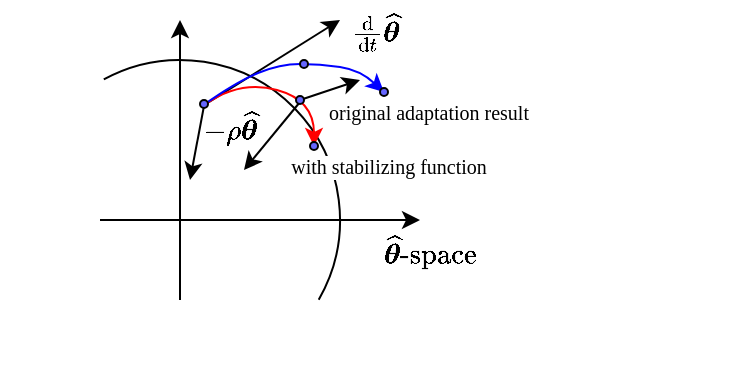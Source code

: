 <mxfile version="27.0.9">
  <diagram name="Page-1" id="c0MG-RBC0vRgcLwglr-d">
    <mxGraphModel dx="396" dy="239" grid="1" gridSize="10" guides="1" tooltips="1" connect="1" arrows="1" fold="1" page="1" pageScale="1" pageWidth="850" pageHeight="1100" math="1" shadow="0">
      <root>
        <mxCell id="0" />
        <mxCell id="1" style="locked=1;" parent="0" />
        <mxCell id="3LigwaIXD-zaxwBGFe82-8" value="" style="endArrow=classic;html=1;rounded=0;endFill=1;" parent="1" edge="1">
          <mxGeometry width="50" height="50" relative="1" as="geometry">
            <mxPoint x="360" y="400" as="sourcePoint" />
            <mxPoint x="520" y="400" as="targetPoint" />
          </mxGeometry>
        </mxCell>
        <mxCell id="3LigwaIXD-zaxwBGFe82-9" value="" style="endArrow=none;html=1;rounded=0;endFill=1;startFill=1;startArrow=classic;" parent="1" edge="1">
          <mxGeometry width="50" height="50" relative="1" as="geometry">
            <mxPoint x="400" y="300" as="sourcePoint" />
            <mxPoint x="400" y="440" as="targetPoint" />
          </mxGeometry>
        </mxCell>
        <mxCell id="3LigwaIXD-zaxwBGFe82-10" value="" style="verticalLabelPosition=bottom;verticalAlign=top;html=1;shape=mxgraph.basic.arc;startAngle=0.921;endAngle=0.333;" parent="1" vertex="1">
          <mxGeometry x="320" y="320" width="160" height="160" as="geometry" />
        </mxCell>
        <mxCell id="UrFGi6wFs18K0bhvfEZ_-5" value="arrow" style="locked=1;" parent="0" />
        <mxCell id="3LigwaIXD-zaxwBGFe82-26" value="" style="endArrow=classic;html=1;rounded=0;" parent="UrFGi6wFs18K0bhvfEZ_-5" edge="1">
          <mxGeometry width="50" height="50" relative="1" as="geometry">
            <mxPoint x="413" y="342" as="sourcePoint" />
            <mxPoint x="480" y="300" as="targetPoint" />
          </mxGeometry>
        </mxCell>
        <mxCell id="tkceDG3UZ2AMHkJM_w0T-2" value="" style="endArrow=classic;html=1;rounded=0;" parent="UrFGi6wFs18K0bhvfEZ_-5" edge="1">
          <mxGeometry width="50" height="50" relative="1" as="geometry">
            <mxPoint x="460" y="341" as="sourcePoint" />
            <mxPoint x="432" y="375" as="targetPoint" />
          </mxGeometry>
        </mxCell>
        <mxCell id="tkceDG3UZ2AMHkJM_w0T-4" value="" style="endArrow=classic;html=1;rounded=0;" parent="UrFGi6wFs18K0bhvfEZ_-5" edge="1">
          <mxGeometry width="50" height="50" relative="1" as="geometry">
            <mxPoint x="412" y="343" as="sourcePoint" />
            <mxPoint x="405" y="380" as="targetPoint" />
          </mxGeometry>
        </mxCell>
        <mxCell id="tkceDG3UZ2AMHkJM_w0T-6" value="" style="endArrow=classic;html=1;rounded=0;" parent="UrFGi6wFs18K0bhvfEZ_-5" edge="1">
          <mxGeometry width="50" height="50" relative="1" as="geometry">
            <mxPoint x="460" y="340" as="sourcePoint" />
            <mxPoint x="490" y="330" as="targetPoint" />
          </mxGeometry>
        </mxCell>
        <mxCell id="tkceDG3UZ2AMHkJM_w0T-11" value="" style="curved=1;endArrow=classic;html=1;rounded=0;strokeColor=#FF0000;" parent="UrFGi6wFs18K0bhvfEZ_-5" edge="1">
          <mxGeometry width="50" height="50" relative="1" as="geometry">
            <mxPoint x="413" y="342" as="sourcePoint" />
            <mxPoint x="467" y="363" as="targetPoint" />
            <Array as="points">
              <mxPoint x="430" y="330" />
              <mxPoint x="467" y="340" />
            </Array>
          </mxGeometry>
        </mxCell>
        <mxCell id="tkceDG3UZ2AMHkJM_w0T-19" value="" style="curved=1;endArrow=classic;html=1;rounded=0;strokeColor=#0000FF;" parent="UrFGi6wFs18K0bhvfEZ_-5" edge="1">
          <mxGeometry width="50" height="50" relative="1" as="geometry">
            <mxPoint x="411" y="343" as="sourcePoint" />
            <mxPoint x="502" y="336" as="targetPoint" />
            <Array as="points">
              <mxPoint x="428" y="331" />
              <mxPoint x="450" y="322" />
              <mxPoint x="470" y="322" />
              <mxPoint x="490" y="325" />
            </Array>
          </mxGeometry>
        </mxCell>
        <mxCell id="UrFGi6wFs18K0bhvfEZ_-6" value="sigs" style="locked=1;" parent="0" />
        <mxCell id="3LigwaIXD-zaxwBGFe82-11" value="" style="ellipse;whiteSpace=wrap;html=1;aspect=fixed;fillColor=#6666FF;" parent="UrFGi6wFs18K0bhvfEZ_-6" vertex="1">
          <mxGeometry x="410" y="340" width="4" height="4" as="geometry" />
        </mxCell>
        <mxCell id="3LigwaIXD-zaxwBGFe82-22" value="" style="ellipse;whiteSpace=wrap;html=1;aspect=fixed;fillColor=#6666FF;" parent="UrFGi6wFs18K0bhvfEZ_-6" vertex="1">
          <mxGeometry x="458" y="338" width="4" height="4" as="geometry" />
        </mxCell>
        <mxCell id="tkceDG3UZ2AMHkJM_w0T-12" value="" style="ellipse;whiteSpace=wrap;html=1;aspect=fixed;fillColor=#6666FF;" parent="UrFGi6wFs18K0bhvfEZ_-6" vertex="1">
          <mxGeometry x="465" y="361" width="4" height="4" as="geometry" />
        </mxCell>
        <mxCell id="tkceDG3UZ2AMHkJM_w0T-17" value="" style="ellipse;whiteSpace=wrap;html=1;aspect=fixed;fillColor=#6666FF;" parent="UrFGi6wFs18K0bhvfEZ_-6" vertex="1">
          <mxGeometry x="460" y="320" width="4" height="4" as="geometry" />
        </mxCell>
        <mxCell id="tkceDG3UZ2AMHkJM_w0T-18" value="" style="ellipse;whiteSpace=wrap;html=1;aspect=fixed;fillColor=#6666FF;" parent="UrFGi6wFs18K0bhvfEZ_-6" vertex="1">
          <mxGeometry x="500" y="334" width="4" height="4" as="geometry" />
        </mxCell>
        <mxCell id="UrFGi6wFs18K0bhvfEZ_-8" value="name" style="" parent="0" />
        <mxCell id="3LigwaIXD-zaxwBGFe82-30" value="$$\widehat{\boldsymbol{\theta}}\text{-space}$$" style="text;align=center;verticalAlign=middle;resizable=0;points=[];autosize=1;strokeColor=none;fillColor=none;html=1;labelPosition=center;verticalLabelPosition=middle;textShadow=0;" parent="UrFGi6wFs18K0bhvfEZ_-8" vertex="1">
          <mxGeometry x="390" y="400" width="270" height="30" as="geometry" />
        </mxCell>
        <mxCell id="tkceDG3UZ2AMHkJM_w0T-20" value="with stabilizing function" style="text;html=1;align=center;verticalAlign=middle;resizable=0;points=[];autosize=1;strokeColor=none;fillColor=none;fontFamily=Times New Roman;fontSize=10;labelBackgroundColor=default;" parent="UrFGi6wFs18K0bhvfEZ_-8" vertex="1">
          <mxGeometry x="444" y="358" width="120" height="30" as="geometry" />
        </mxCell>
        <mxCell id="tkceDG3UZ2AMHkJM_w0T-21" value="original adaptation result" style="text;html=1;align=center;verticalAlign=middle;resizable=0;points=[];autosize=1;strokeColor=none;fillColor=none;fontFamily=Times New Roman;fontSize=10;labelBackgroundColor=default;" parent="UrFGi6wFs18K0bhvfEZ_-8" vertex="1">
          <mxGeometry x="464" y="331" width="120" height="30" as="geometry" />
        </mxCell>
        <mxCell id="UrFGi6wFs18K0bhvfEZ_-7" value="math" style="locked=1;" parent="0" />
        <mxCell id="tkceDG3UZ2AMHkJM_w0T-15" value="$$-\rho\widehat{\boldsymbol{\theta}}$$" style="text;html=1;align=center;verticalAlign=middle;resizable=0;points=[];autosize=1;strokeColor=none;fillColor=none;" parent="UrFGi6wFs18K0bhvfEZ_-7" vertex="1">
          <mxGeometry x="310" y="338" width="230" height="30" as="geometry" />
        </mxCell>
        <mxCell id="tkceDG3UZ2AMHkJM_w0T-16" value="$$\tfrac{\mathrm{d}}{\mathrm{d}t}\widehat{\boldsymbol{\theta}}$$" style="text;html=1;align=center;verticalAlign=middle;resizable=0;points=[];autosize=1;strokeColor=none;fillColor=none;" parent="UrFGi6wFs18K0bhvfEZ_-7" vertex="1">
          <mxGeometry x="312" y="290" width="370" height="30" as="geometry" />
        </mxCell>
      </root>
    </mxGraphModel>
  </diagram>
</mxfile>
